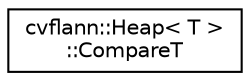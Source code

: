 digraph "Graphical Class Hierarchy"
{
 // LATEX_PDF_SIZE
  edge [fontname="Helvetica",fontsize="10",labelfontname="Helvetica",labelfontsize="10"];
  node [fontname="Helvetica",fontsize="10",shape=record];
  rankdir="LR";
  Node0 [label="cvflann::Heap\< T \>\l::CompareT",height=0.2,width=0.4,color="black", fillcolor="white", style="filled",URL="$structcvflann_1_1_heap_1_1_compare_t.html",tooltip=" "];
}
